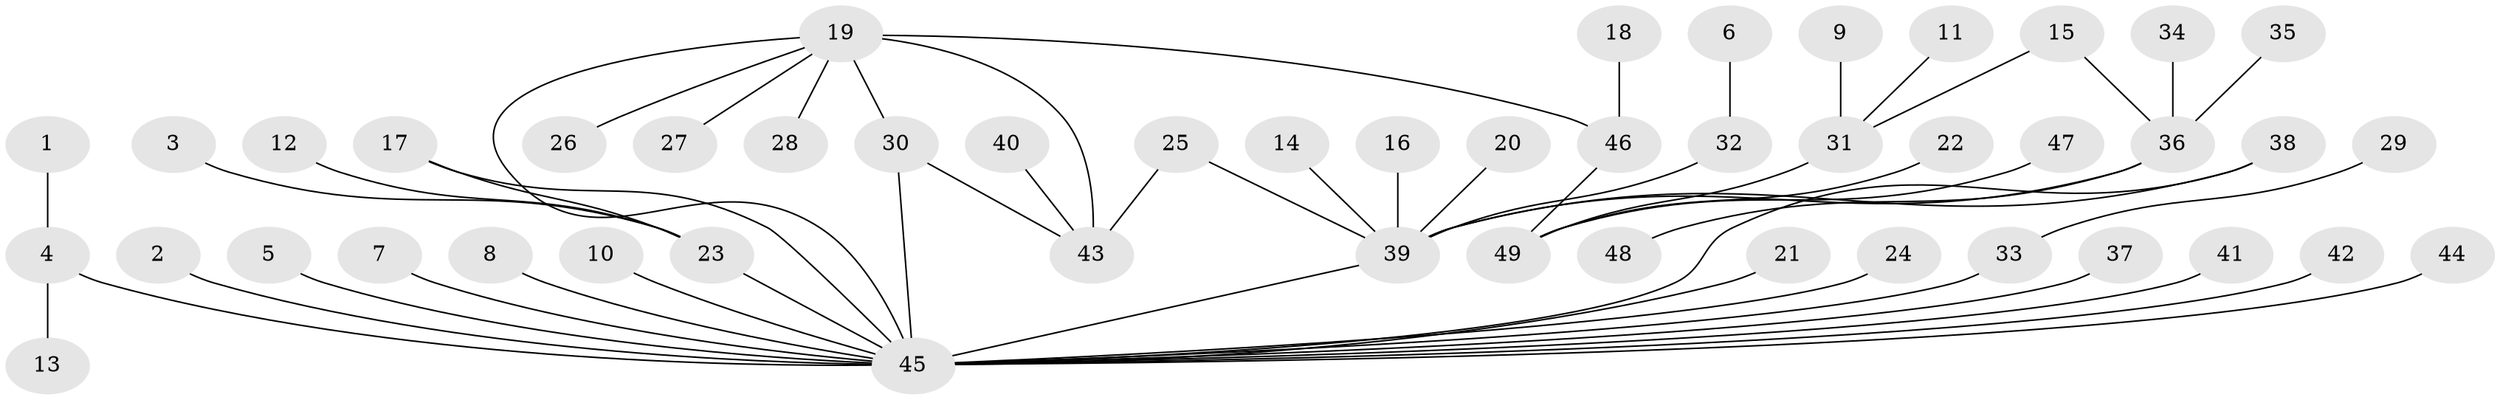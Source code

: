 // original degree distribution, {22: 0.010309278350515464, 6: 0.030927835051546393, 9: 0.010309278350515464, 4: 0.07216494845360824, 1: 0.6082474226804123, 10: 0.010309278350515464, 3: 0.07216494845360824, 2: 0.17525773195876287, 7: 0.010309278350515464}
// Generated by graph-tools (version 1.1) at 2025/49/03/09/25 03:49:57]
// undirected, 49 vertices, 54 edges
graph export_dot {
graph [start="1"]
  node [color=gray90,style=filled];
  1;
  2;
  3;
  4;
  5;
  6;
  7;
  8;
  9;
  10;
  11;
  12;
  13;
  14;
  15;
  16;
  17;
  18;
  19;
  20;
  21;
  22;
  23;
  24;
  25;
  26;
  27;
  28;
  29;
  30;
  31;
  32;
  33;
  34;
  35;
  36;
  37;
  38;
  39;
  40;
  41;
  42;
  43;
  44;
  45;
  46;
  47;
  48;
  49;
  1 -- 4 [weight=1.0];
  2 -- 45 [weight=1.0];
  3 -- 23 [weight=1.0];
  4 -- 13 [weight=1.0];
  4 -- 45 [weight=1.0];
  5 -- 45 [weight=1.0];
  6 -- 32 [weight=1.0];
  7 -- 45 [weight=1.0];
  8 -- 45 [weight=1.0];
  9 -- 31 [weight=1.0];
  10 -- 45 [weight=1.0];
  11 -- 31 [weight=1.0];
  12 -- 23 [weight=1.0];
  14 -- 39 [weight=1.0];
  15 -- 31 [weight=1.0];
  15 -- 36 [weight=1.0];
  16 -- 39 [weight=1.0];
  17 -- 23 [weight=1.0];
  17 -- 45 [weight=1.0];
  18 -- 46 [weight=1.0];
  19 -- 26 [weight=1.0];
  19 -- 27 [weight=1.0];
  19 -- 28 [weight=1.0];
  19 -- 30 [weight=1.0];
  19 -- 43 [weight=2.0];
  19 -- 45 [weight=1.0];
  19 -- 46 [weight=1.0];
  20 -- 39 [weight=1.0];
  21 -- 45 [weight=1.0];
  22 -- 49 [weight=1.0];
  23 -- 45 [weight=1.0];
  24 -- 45 [weight=1.0];
  25 -- 39 [weight=1.0];
  25 -- 43 [weight=1.0];
  29 -- 33 [weight=1.0];
  30 -- 43 [weight=1.0];
  30 -- 45 [weight=1.0];
  31 -- 49 [weight=1.0];
  32 -- 39 [weight=1.0];
  33 -- 45 [weight=1.0];
  34 -- 36 [weight=1.0];
  35 -- 36 [weight=1.0];
  36 -- 39 [weight=1.0];
  36 -- 48 [weight=1.0];
  37 -- 45 [weight=1.0];
  38 -- 39 [weight=1.0];
  38 -- 45 [weight=1.0];
  39 -- 45 [weight=1.0];
  40 -- 43 [weight=1.0];
  41 -- 45 [weight=1.0];
  42 -- 45 [weight=1.0];
  44 -- 45 [weight=1.0];
  46 -- 49 [weight=1.0];
  47 -- 49 [weight=1.0];
}
